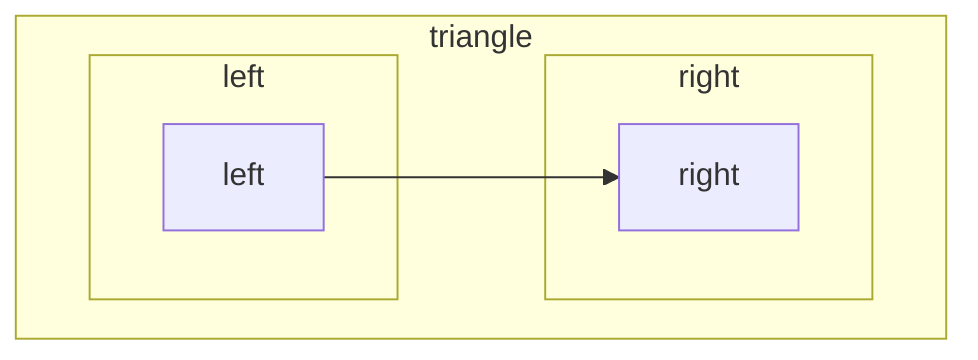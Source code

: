 flowchart TD
  subgraph triangle_4["triangle"]
    subgraph left_6["left"]
      left_1["left"]
    end
    subgraph right_8["right"]
      right_2["right"]
    end
  end

  left_1 --> right_2;

  classDef highlight fill:#FFFFAA,stroke:#333;